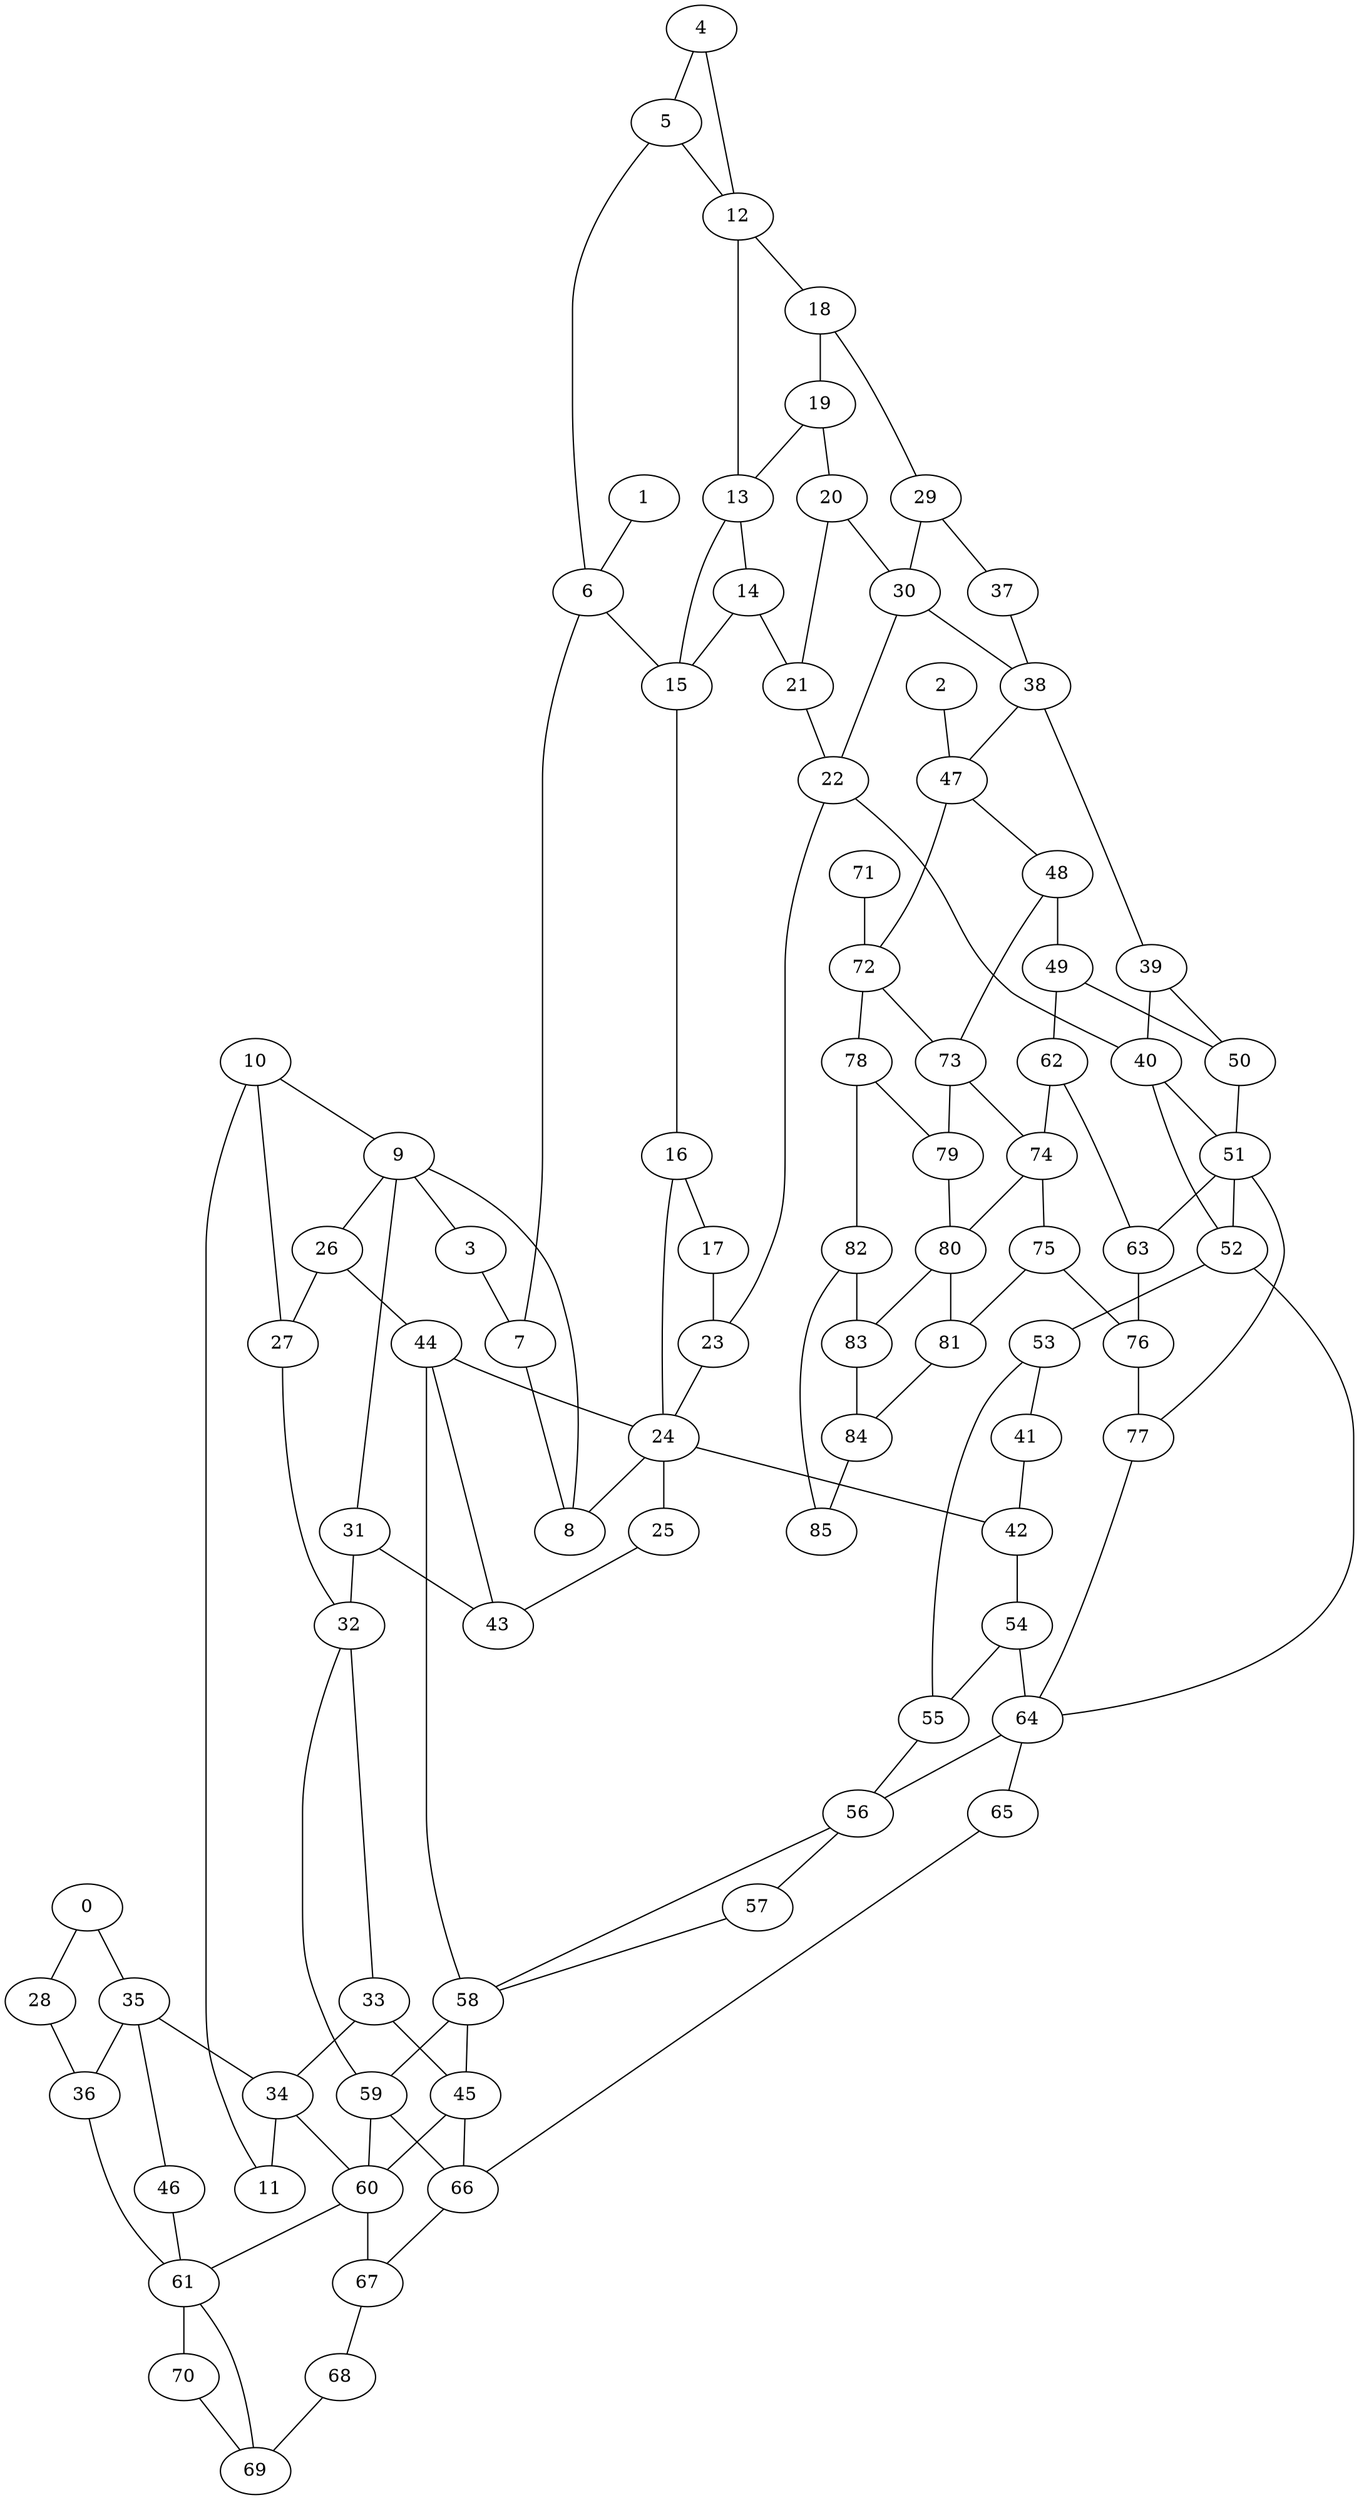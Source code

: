 graph G {
0;
1;
2;
3;
4;
5;
6;
7;
8;
9;
10;
11;
12;
13;
14;
15;
16;
17;
18;
19;
20;
21;
22;
23;
24;
25;
26;
27;
28;
29;
30;
31;
32;
33;
34;
35;
36;
37;
38;
39;
40;
41;
42;
43;
44;
45;
46;
47;
48;
49;
50;
51;
52;
53;
54;
55;
56;
57;
58;
59;
60;
61;
62;
63;
64;
65;
66;
67;
68;
69;
70;
71;
72;
73;
74;
75;
76;
77;
78;
79;
80;
81;
82;
83;
84;
85;
0--28 ;
0--35 ;
28--36 ;
35--36 ;
36--61 ;
35--46 ;
46--61 ;
61--70 ;
61--69 ;
70--69 ;
68--69 ;
67--68 ;
60--67 ;
60--61 ;
35--34 ;
34--60 ;
34--11 ;
10--11 ;
10--27 ;
10--9 ;
27--32 ;
32--33 ;
33--34 ;
33--45 ;
45--66 ;
66--67 ;
32--59 ;
59--60 ;
59--66 ;
58--59 ;
58--45 ;
45--60 ;
9--26 ;
26--27 ;
26--44 ;
31--32 ;
44--58 ;
9--3 ;
9--31 ;
31--43 ;
43--44 ;
44--24 ;
24--25 ;
25--43 ;
56--58 ;
56--57 ;
57--58 ;
55--56 ;
54--55 ;
53--55 ;
53--41 ;
41--42 ;
42--54 ;
54--64 ;
64--56 ;
64--65 ;
65--66 ;
24--42 ;
24--8 ;
8--9 ;
7--8 ;
3--7 ;
6--7 ;
1--6 ;
6--15 ;
15--16 ;
16--17 ;
16--24 ;
17--23 ;
23--24 ;
5--6 ;
4--5 ;
4--12 ;
5--12 ;
12--13 ;
13--15 ;
13--14 ;
14--15 ;
12--18 ;
18--19 ;
19--20 ;
19--13 ;
20--21 ;
14--21 ;
21--22 ;
22--23 ;
22--40 ;
18--29 ;
20--30 ;
29--30 ;
30--22 ;
29--37 ;
30--38 ;
37--38 ;
38--39 ;
39--40 ;
39--50 ;
50--51 ;
40--51 ;
40--52 ;
51--52 ;
52--53 ;
52--64 ;
38--47 ;
2--47 ;
47--48 ;
48--49 ;
49--50 ;
51--77 ;
77--64 ;
47--72 ;
71--72 ;
72--73 ;
73--74 ;
74--75 ;
75--76 ;
76--77 ;
48--73 ;
49--62 ;
51--63 ;
62--63 ;
62--74 ;
63--76 ;
72--78 ;
73--79 ;
74--80 ;
75--81 ;
78--79 ;
79--80 ;
80--81 ;
78--82 ;
80--83 ;
81--84 ;
82--83 ;
83--84 ;
82--85 ;
84--85 ;
}
